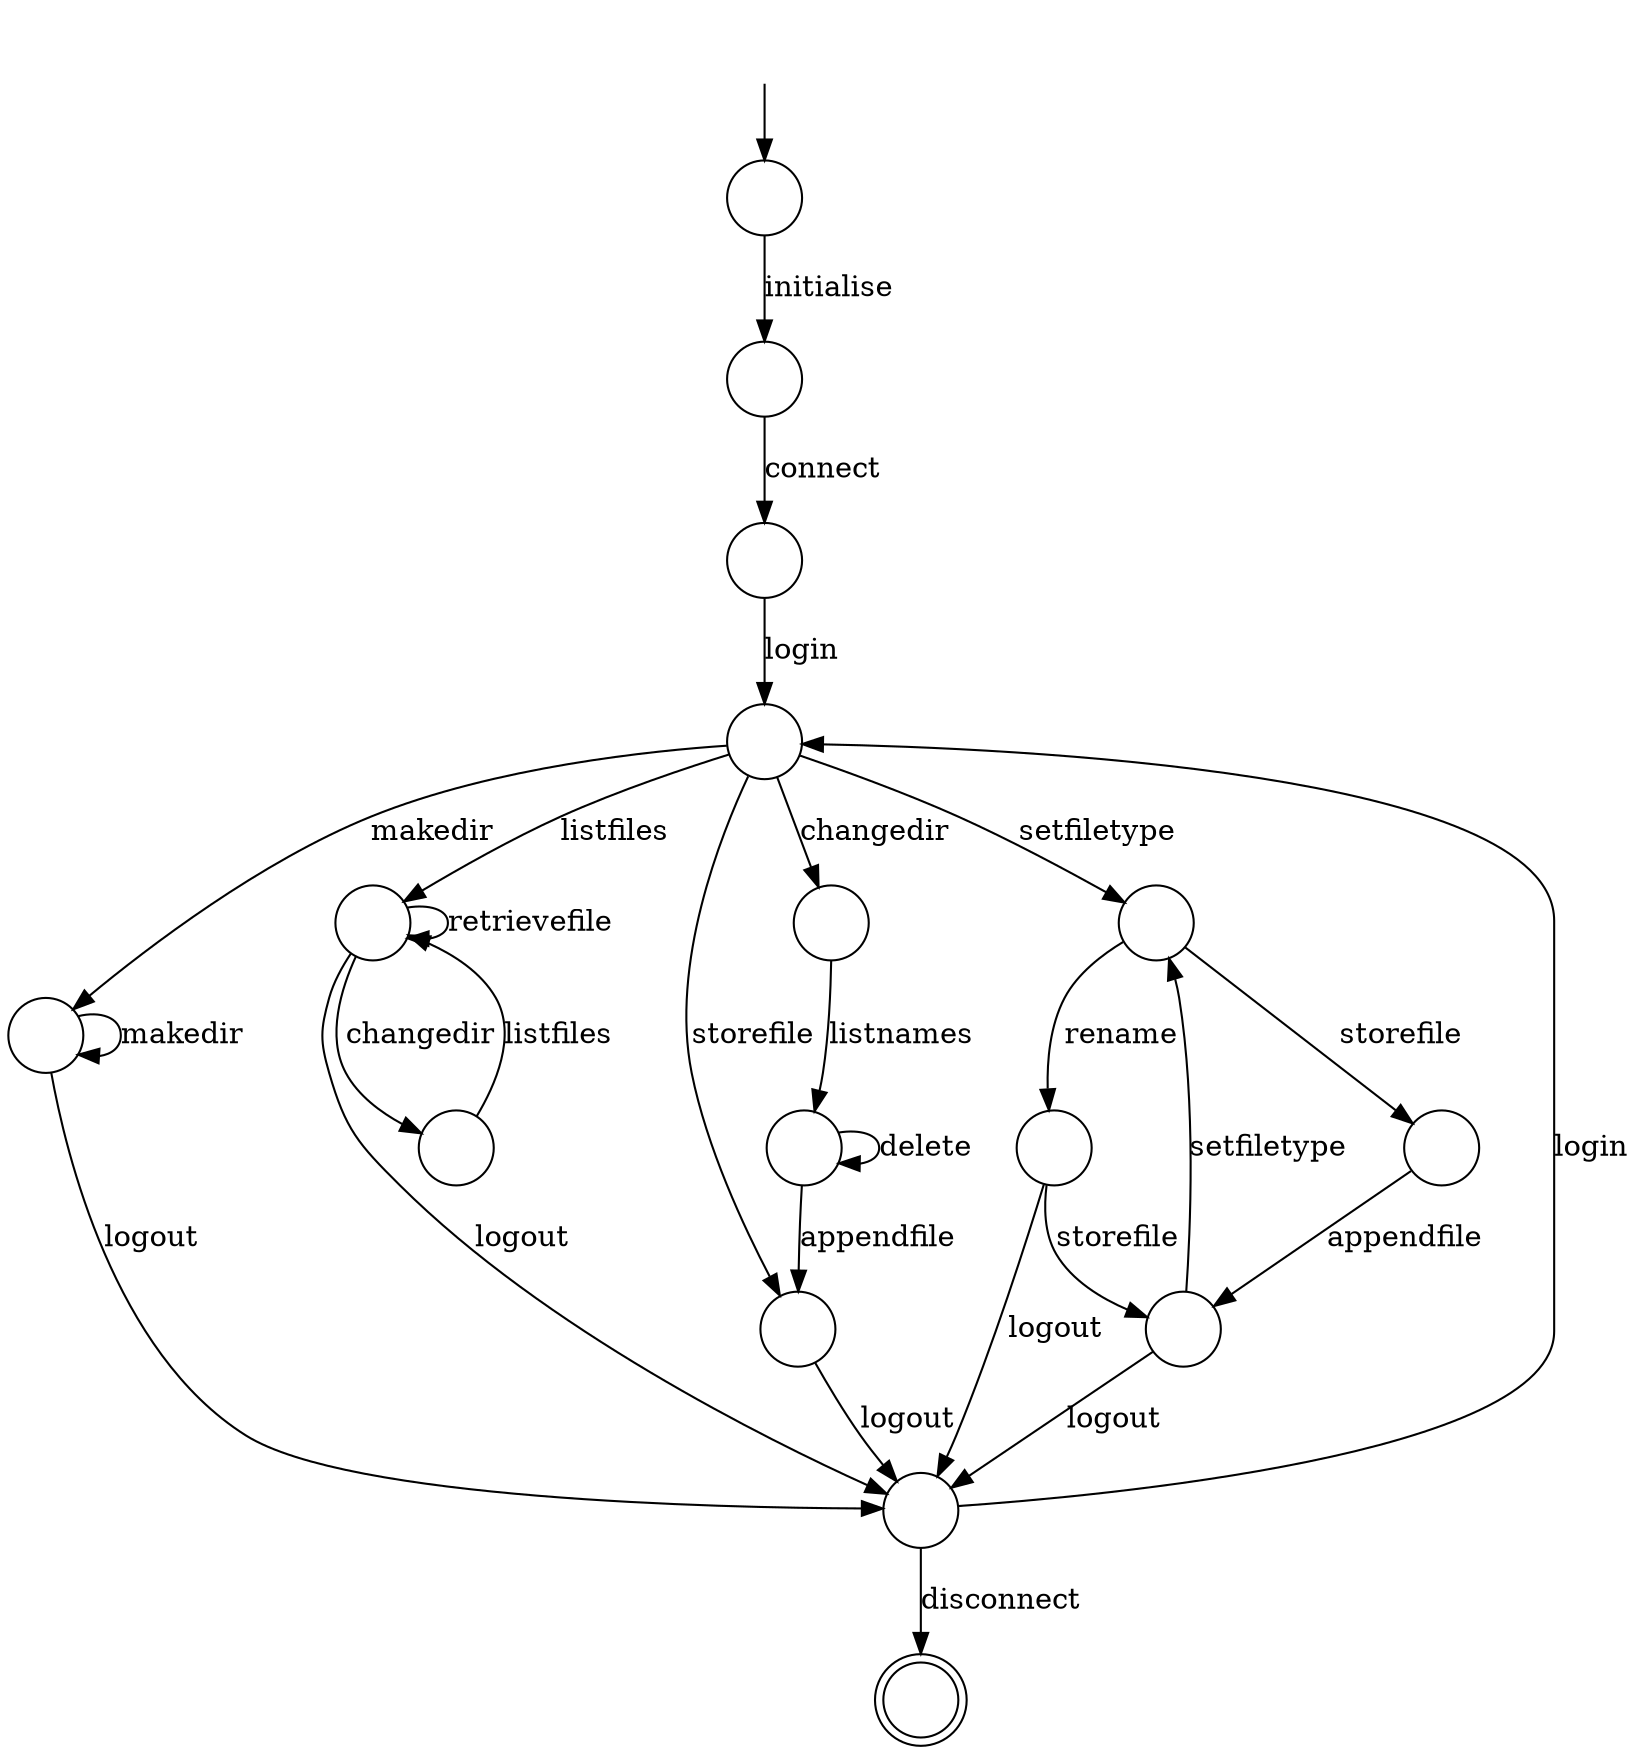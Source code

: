 digraph Automaton {
initial [shape=plaintext,label=""];
1 [shape=circle,label=""]
2 [shape=circle,label=""]
3 [shape=circle,label=""]
4 [shape=circle,label=""]
5 [shape=circle,label=""]
6 [shape=circle,label=""]
7 [shape=circle,label=""]
8 [shape=circle,label=""]
9 [shape=circle,label=""]
10 [shape=circle,label=""]
11 [shape=circle,label=""]
12 [shape=circle,label=""]
13 [shape=circle,label=""]
14 [shape=circle,label=""]
15 [shape=circle,label=""]
16 [shape=doublecircle,label=""]
initial -> 1
1 -> 2 [label="initialise"]
2 -> 3 [label="connect"]
3 -> 4 [label="login"]
4 -> 14 [label="storefile"]
4 -> 5 [label="changedir"]
4 -> 6 [label="listfiles"]
4 -> 7 [label="makedir"]
4 -> 8 [label="setfiletype"]
5 -> 9 [label="listnames"]
6 -> 6 [label="retrievefile"]
6 -> 10 [label="changedir"]
6 -> 15 [label="logout"]
7 -> 7 [label="makedir"]
7 -> 15 [label="logout"]
8 -> 12 [label="rename"]
8 -> 11 [label="storefile"]
9 -> 9 [label="delete"]
9 -> 14 [label="appendfile"]
10 -> 6 [label="listfiles"]
11 -> 13 [label="appendfile"]
12 -> 13 [label="storefile"]
12 -> 15 [label="logout"]
13 -> 15 [label="logout"]
13 -> 8 [label="setfiletype"]
14 -> 15 [label="logout"]
15 -> 4 [label="login"]
15 -> 16 [label="disconnect"]
}